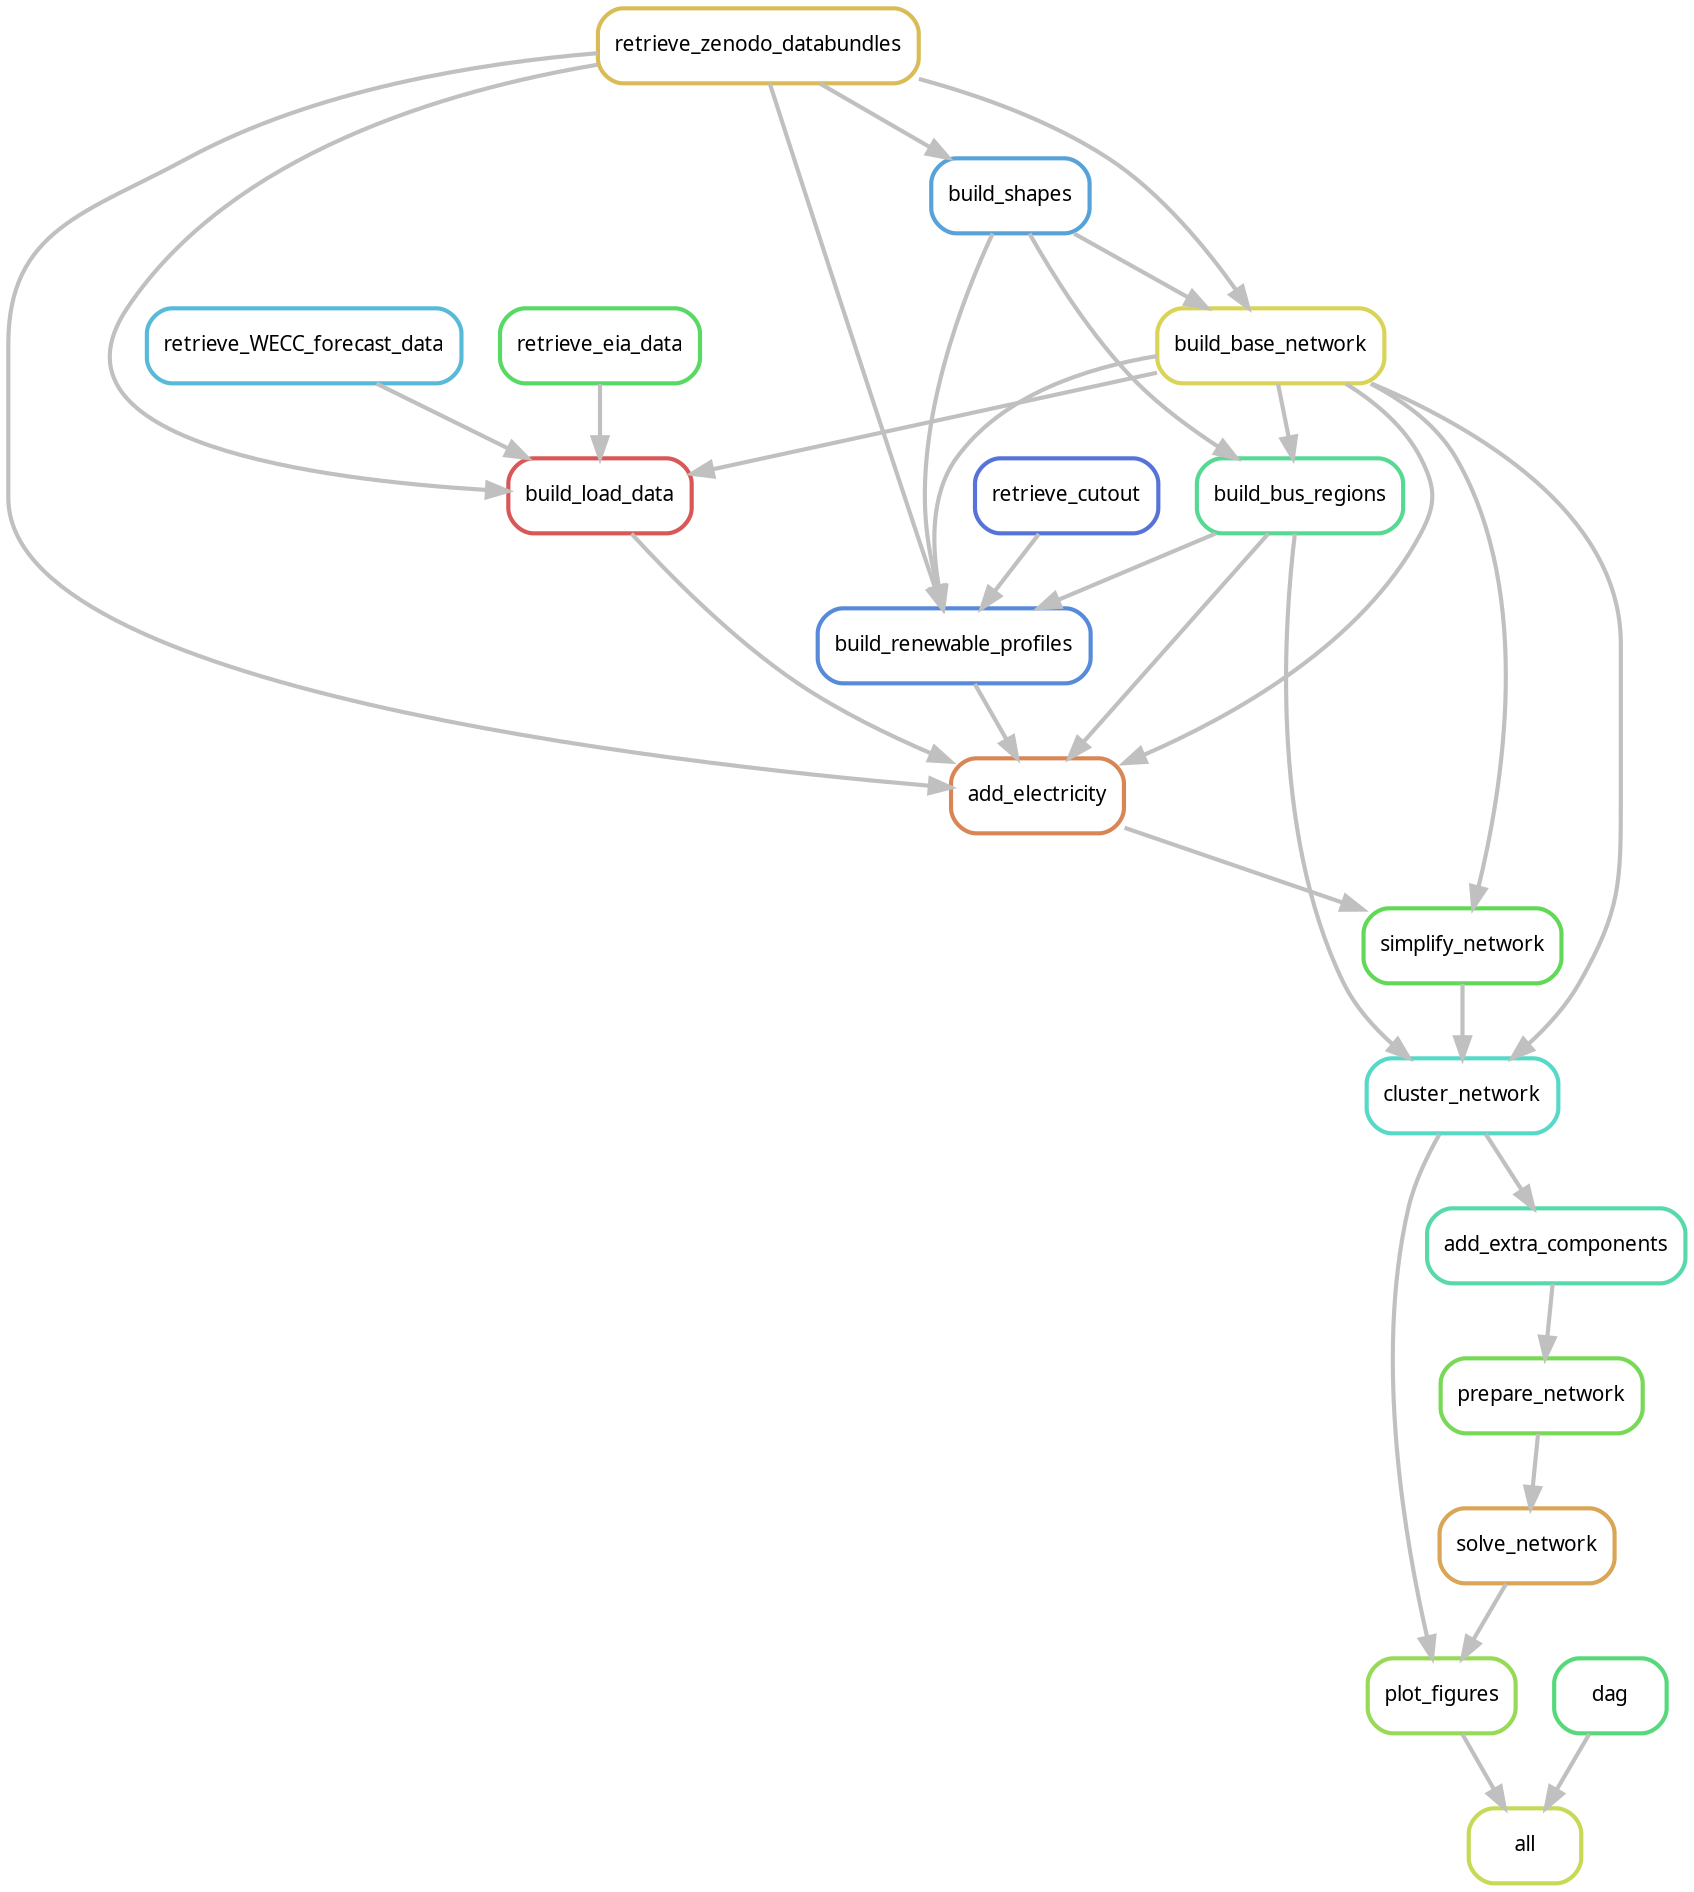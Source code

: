 digraph snakemake_dag {
    graph[bgcolor=white, margin=0];
    node[shape=box, style=rounded, fontname=sans,                 fontsize=10, penwidth=2];
    edge[penwidth=2, color=grey];
	0[label = "all", color = "0.19 0.6 0.85", style="rounded"];
	1[label = "plot_figures", color = "0.25 0.6 0.85", style="rounded"];
	2[label = "solve_network", color = "0.10 0.6 0.85", style="rounded"];
	3[label = "prepare_network", color = "0.29 0.6 0.85", style="rounded"];
	4[label = "add_extra_components", color = "0.44 0.6 0.85", style="rounded"];
	5[label = "cluster_network", color = "0.48 0.6 0.85", style="rounded"];
	6[label = "simplify_network", color = "0.32 0.6 0.85", style="rounded"];
	7[label = "build_base_network", color = "0.16 0.6 0.85", style="rounded"];
	8[label = "retrieve_zenodo_databundles", color = "0.13 0.6 0.85", style="rounded"];
	9[label = "build_shapes", color = "0.57 0.6 0.85", style="rounded"];
	10[label = "add_electricity", color = "0.06 0.6 0.85", style="rounded"];
	11[label = "build_renewable_profiles", color = "0.60 0.6 0.85", style="rounded"];
	12[label = "build_bus_regions", color = "0.41 0.6 0.85", style="rounded"];
	13[label = "retrieve_cutout", color = "0.63 0.6 0.85", style="rounded"];
	14[label = "build_load_data", color = "0.00 0.6 0.85", style="rounded"];
	15[label = "retrieve_WECC_forecast_data", color = "0.54 0.6 0.85", style="rounded"];
	16[label = "retrieve_eia_data", color = "0.35 0.6 0.85", style="rounded"];
	17[label = "dag", color = "0.38 0.6 0.85", style="rounded"];
	17 -> 0
	1 -> 0
	5 -> 1
	2 -> 1
	3 -> 2
	4 -> 3
	5 -> 4
	7 -> 5
	12 -> 5
	6 -> 5
	7 -> 6
	10 -> 6
	9 -> 7
	8 -> 7
	8 -> 9
	7 -> 10
	11 -> 10
	12 -> 10
	14 -> 10
	8 -> 10
	7 -> 11
	8 -> 11
	9 -> 11
	12 -> 11
	13 -> 11
	7 -> 12
	9 -> 12
	7 -> 14
	16 -> 14
	8 -> 14
	15 -> 14
}            
